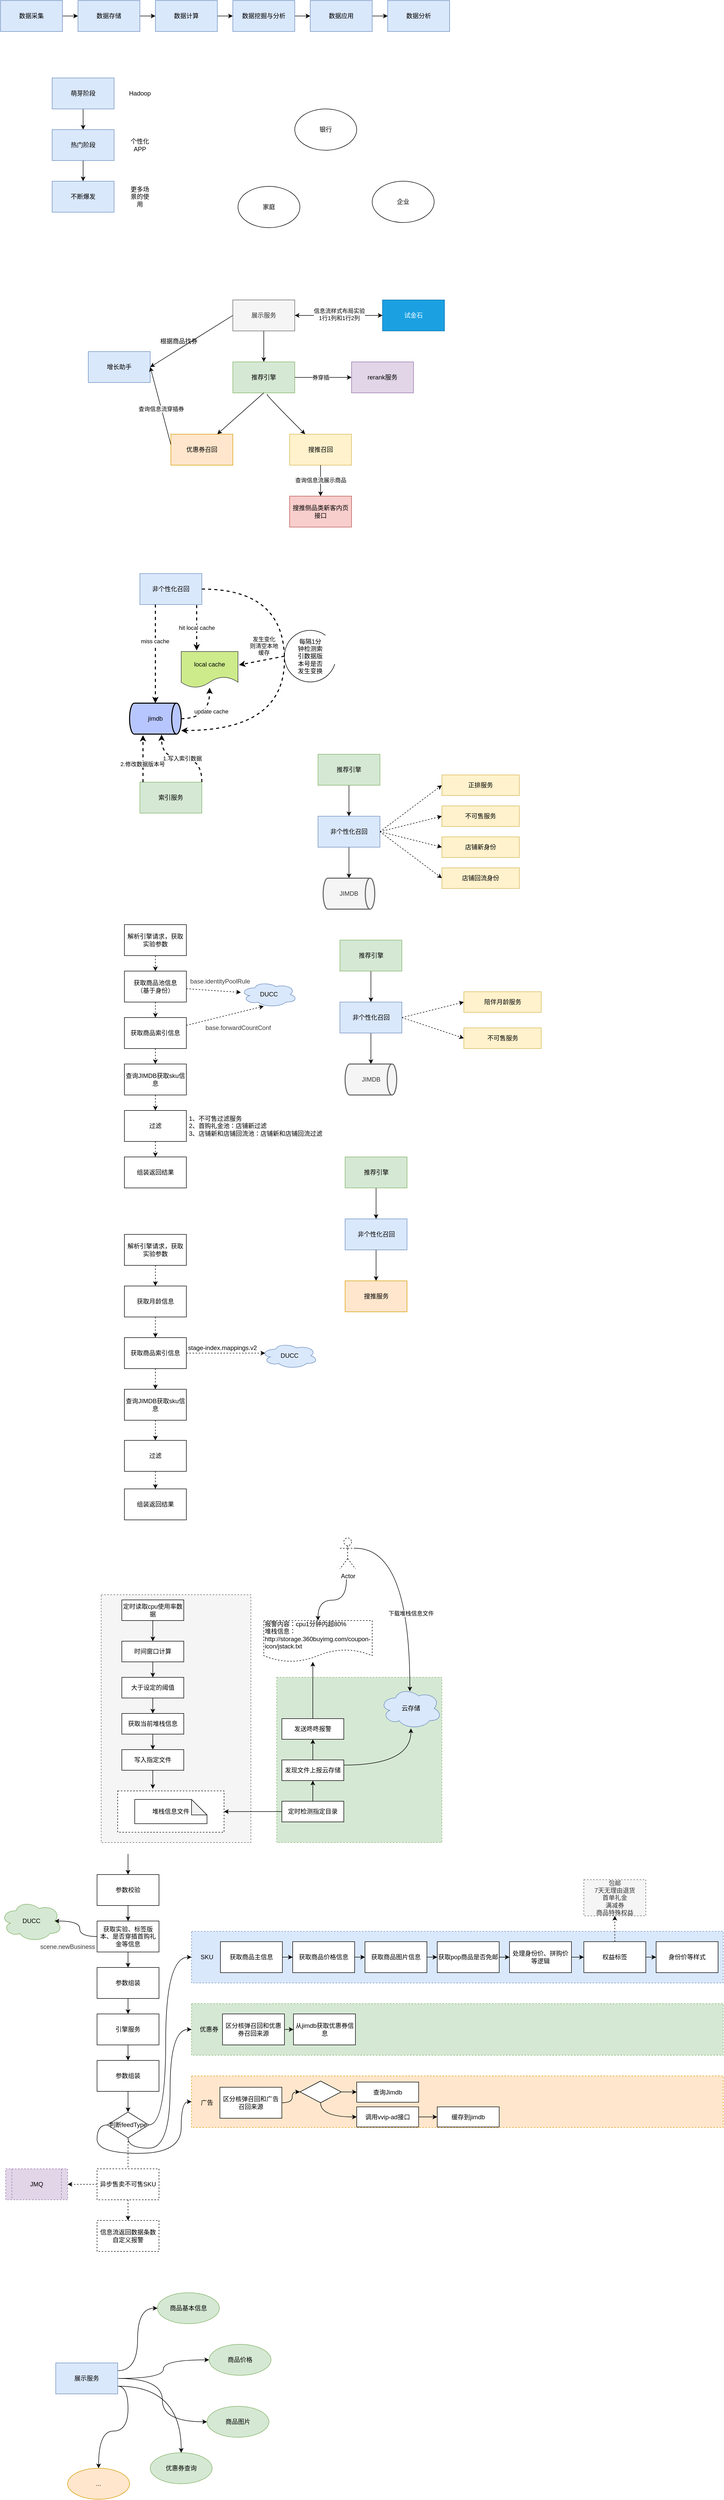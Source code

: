 <mxfile version="14.8.1" type="github"><diagram id="bIessW6Xh6dtbK1fMlNv" name="Page-1"><mxGraphModel dx="1186" dy="741" grid="1" gridSize="10" guides="1" tooltips="1" connect="1" arrows="1" fold="1" page="1" pageScale="1" pageWidth="827" pageHeight="1169" math="0" shadow="0"><root><mxCell id="0"/><mxCell id="1" parent="0"/><mxCell id="G6Q_juaYTC3qmaWwAcxR-34" value="" style="whiteSpace=wrap;html=1;dashed=1;fillColor=#dae8fc;strokeColor=#6c8ebf;" parent="1" vertex="1"><mxGeometry x="380" y="3780" width="1030" height="100" as="geometry"/></mxCell><mxCell id="HyqtFi-I0qt7kphcBgP--47" value="" style="whiteSpace=wrap;html=1;dashed=1;fillColor=#d5e8d4;strokeColor=#82b366;" parent="1" vertex="1"><mxGeometry x="545" y="3288" width="320" height="320" as="geometry"/></mxCell><mxCell id="HyqtFi-I0qt7kphcBgP--45" value="" style="whiteSpace=wrap;html=1;dashed=1;fillColor=#f5f5f5;strokeColor=#666666;fontColor=#333333;" parent="1" vertex="1"><mxGeometry x="205" y="3128" width="290" height="480" as="geometry"/></mxCell><mxCell id="HyqtFi-I0qt7kphcBgP--21" value="" style="whiteSpace=wrap;html=1;dashed=1;" parent="1" vertex="1"><mxGeometry x="237" y="3508" width="206" height="80" as="geometry"/></mxCell><mxCell id="CTEzCzURfA2cXEUX71Vs-3" value="" style="edgeStyle=orthogonalEdgeStyle;orthogonalLoop=1;jettySize=auto;html=1;curved=1;" parent="1" source="CTEzCzURfA2cXEUX71Vs-1" target="CTEzCzURfA2cXEUX71Vs-2" edge="1"><mxGeometry relative="1" as="geometry"/></mxCell><mxCell id="CTEzCzURfA2cXEUX71Vs-1" value="数据采集" style="whiteSpace=wrap;html=1;fillColor=#dae8fc;strokeColor=#6c8ebf;" parent="1" vertex="1"><mxGeometry x="10" y="40" width="120" height="60" as="geometry"/></mxCell><mxCell id="CTEzCzURfA2cXEUX71Vs-5" value="" style="edgeStyle=orthogonalEdgeStyle;orthogonalLoop=1;jettySize=auto;html=1;curved=1;" parent="1" source="CTEzCzURfA2cXEUX71Vs-2" target="CTEzCzURfA2cXEUX71Vs-4" edge="1"><mxGeometry relative="1" as="geometry"/></mxCell><mxCell id="CTEzCzURfA2cXEUX71Vs-2" value="数据存储" style="whiteSpace=wrap;html=1;strokeColor=#6c8ebf;fillColor=#dae8fc;" parent="1" vertex="1"><mxGeometry x="160" y="40" width="120" height="60" as="geometry"/></mxCell><mxCell id="CTEzCzURfA2cXEUX71Vs-7" value="" style="edgeStyle=orthogonalEdgeStyle;orthogonalLoop=1;jettySize=auto;html=1;curved=1;" parent="1" source="CTEzCzURfA2cXEUX71Vs-4" target="CTEzCzURfA2cXEUX71Vs-6" edge="1"><mxGeometry relative="1" as="geometry"/></mxCell><mxCell id="CTEzCzURfA2cXEUX71Vs-4" value="数据计算" style="whiteSpace=wrap;html=1;strokeColor=#6c8ebf;fillColor=#dae8fc;" parent="1" vertex="1"><mxGeometry x="310" y="40" width="120" height="60" as="geometry"/></mxCell><mxCell id="CTEzCzURfA2cXEUX71Vs-9" value="" style="edgeStyle=orthogonalEdgeStyle;orthogonalLoop=1;jettySize=auto;html=1;curved=1;" parent="1" source="CTEzCzURfA2cXEUX71Vs-6" target="CTEzCzURfA2cXEUX71Vs-8" edge="1"><mxGeometry relative="1" as="geometry"/></mxCell><mxCell id="CTEzCzURfA2cXEUX71Vs-6" value="数据挖掘与分析" style="whiteSpace=wrap;html=1;strokeColor=#6c8ebf;fillColor=#dae8fc;" parent="1" vertex="1"><mxGeometry x="460" y="40" width="120" height="60" as="geometry"/></mxCell><mxCell id="CTEzCzURfA2cXEUX71Vs-11" value="" style="edgeStyle=orthogonalEdgeStyle;orthogonalLoop=1;jettySize=auto;html=1;curved=1;" parent="1" source="CTEzCzURfA2cXEUX71Vs-8" target="CTEzCzURfA2cXEUX71Vs-10" edge="1"><mxGeometry relative="1" as="geometry"/></mxCell><mxCell id="CTEzCzURfA2cXEUX71Vs-8" value="数据应用" style="whiteSpace=wrap;html=1;strokeColor=#6c8ebf;fillColor=#dae8fc;" parent="1" vertex="1"><mxGeometry x="610" y="40" width="120" height="60" as="geometry"/></mxCell><mxCell id="CTEzCzURfA2cXEUX71Vs-10" value="数据分析" style="whiteSpace=wrap;html=1;strokeColor=#6c8ebf;fillColor=#dae8fc;" parent="1" vertex="1"><mxGeometry x="760" y="40" width="120" height="60" as="geometry"/></mxCell><mxCell id="CTEzCzURfA2cXEUX71Vs-14" value="" style="edgeStyle=orthogonalEdgeStyle;orthogonalLoop=1;jettySize=auto;html=1;curved=1;" parent="1" source="CTEzCzURfA2cXEUX71Vs-12" target="CTEzCzURfA2cXEUX71Vs-13" edge="1"><mxGeometry relative="1" as="geometry"/></mxCell><mxCell id="CTEzCzURfA2cXEUX71Vs-12" value="萌芽阶段" style="whiteSpace=wrap;html=1;fillColor=#dae8fc;strokeColor=#6c8ebf;" parent="1" vertex="1"><mxGeometry x="110" y="190" width="120" height="60" as="geometry"/></mxCell><mxCell id="CTEzCzURfA2cXEUX71Vs-16" value="" style="edgeStyle=orthogonalEdgeStyle;orthogonalLoop=1;jettySize=auto;html=1;curved=1;" parent="1" source="CTEzCzURfA2cXEUX71Vs-13" target="CTEzCzURfA2cXEUX71Vs-15" edge="1"><mxGeometry relative="1" as="geometry"/></mxCell><mxCell id="CTEzCzURfA2cXEUX71Vs-13" value="热门阶段" style="whiteSpace=wrap;html=1;strokeColor=#6c8ebf;fillColor=#dae8fc;" parent="1" vertex="1"><mxGeometry x="110" y="290" width="120" height="60" as="geometry"/></mxCell><mxCell id="CTEzCzURfA2cXEUX71Vs-15" value="不断爆发" style="whiteSpace=wrap;html=1;strokeColor=#6c8ebf;fillColor=#dae8fc;" parent="1" vertex="1"><mxGeometry x="110" y="390" width="120" height="60" as="geometry"/></mxCell><mxCell id="CTEzCzURfA2cXEUX71Vs-17" value="Hadoop" style="text;html=1;strokeColor=none;fillColor=none;align=center;verticalAlign=middle;whiteSpace=wrap;" parent="1" vertex="1"><mxGeometry x="260" y="210" width="40" height="20" as="geometry"/></mxCell><mxCell id="CTEzCzURfA2cXEUX71Vs-18" value="个性化APP" style="text;html=1;strokeColor=none;fillColor=none;align=center;verticalAlign=middle;whiteSpace=wrap;" parent="1" vertex="1"><mxGeometry x="260" y="310" width="40" height="20" as="geometry"/></mxCell><mxCell id="CTEzCzURfA2cXEUX71Vs-19" value="更多场景的使用" style="text;html=1;strokeColor=none;fillColor=none;align=center;verticalAlign=middle;whiteSpace=wrap;" parent="1" vertex="1"><mxGeometry x="260" y="410" width="40" height="20" as="geometry"/></mxCell><mxCell id="9Ox3GrgqJd4nc4IUwDtW-1" value="银行" style="ellipse;whiteSpace=wrap;html=1;" parent="1" vertex="1"><mxGeometry x="580" y="250" width="120" height="80" as="geometry"/></mxCell><mxCell id="9Ox3GrgqJd4nc4IUwDtW-2" value="家庭" style="ellipse;whiteSpace=wrap;html=1;" parent="1" vertex="1"><mxGeometry x="470" y="400" width="120" height="80" as="geometry"/></mxCell><mxCell id="9Ox3GrgqJd4nc4IUwDtW-3" value="企业" style="ellipse;whiteSpace=wrap;html=1;" parent="1" vertex="1"><mxGeometry x="730" y="390" width="120" height="80" as="geometry"/></mxCell><mxCell id="tYlwK0Ql7XhZSjX1NO60-3" value="" style="edgeStyle=orthogonalEdgeStyle;orthogonalLoop=1;jettySize=auto;html=1;curved=1;" parent="1" source="tYlwK0Ql7XhZSjX1NO60-1" target="tYlwK0Ql7XhZSjX1NO60-2" edge="1"><mxGeometry relative="1" as="geometry"/></mxCell><mxCell id="tYlwK0Ql7XhZSjX1NO60-1" value="展示服务" style="whiteSpace=wrap;html=1;fillColor=#f5f5f5;strokeColor=#666666;fontColor=#333333;" parent="1" vertex="1"><mxGeometry x="460" y="620" width="120" height="60" as="geometry"/></mxCell><mxCell id="tYlwK0Ql7XhZSjX1NO60-2" value="推荐引擎" style="whiteSpace=wrap;html=1;fillColor=#d5e8d4;strokeColor=#82b366;" parent="1" vertex="1"><mxGeometry x="460" y="740" width="120" height="60" as="geometry"/></mxCell><mxCell id="tYlwK0Ql7XhZSjX1NO60-4" value="优惠券召回" style="whiteSpace=wrap;html=1;fillColor=#ffe6cc;strokeColor=#d79b00;" parent="1" vertex="1"><mxGeometry x="340" y="880" width="120" height="60" as="geometry"/></mxCell><mxCell id="tYlwK0Ql7XhZSjX1NO60-6" value="搜推召回" style="whiteSpace=wrap;html=1;fillColor=#fff2cc;strokeColor=#d6b656;" parent="1" vertex="1"><mxGeometry x="570" y="880" width="120" height="60" as="geometry"/></mxCell><mxCell id="tYlwK0Ql7XhZSjX1NO60-7" value="" style="endArrow=classic;html=1;entryX=0.75;entryY=0;entryDx=0;entryDy=0;exitX=0.5;exitY=1;exitDx=0;exitDy=0;curved=1;" parent="1" source="tYlwK0Ql7XhZSjX1NO60-2" target="tYlwK0Ql7XhZSjX1NO60-4" edge="1"><mxGeometry width="50" height="50" relative="1" as="geometry"><mxPoint x="580" y="840" as="sourcePoint"/><mxPoint x="630" y="790" as="targetPoint"/></mxGeometry></mxCell><mxCell id="tYlwK0Ql7XhZSjX1NO60-8" value="" style="endArrow=classic;html=1;exitX=0.558;exitY=1.05;exitDx=0;exitDy=0;exitPerimeter=0;curved=1;" parent="1" source="tYlwK0Ql7XhZSjX1NO60-2" target="tYlwK0Ql7XhZSjX1NO60-6" edge="1"><mxGeometry width="50" height="50" relative="1" as="geometry"><mxPoint x="540" y="880" as="sourcePoint"/><mxPoint x="590" y="830" as="targetPoint"/><Array as="points"><mxPoint x="520" y="800"/></Array></mxGeometry></mxCell><mxCell id="tYlwK0Ql7XhZSjX1NO60-10" value="增长助手" style="whiteSpace=wrap;html=1;fillColor=#dae8fc;strokeColor=#6c8ebf;" parent="1" vertex="1"><mxGeometry x="180" y="720" width="120" height="60" as="geometry"/></mxCell><mxCell id="tYlwK0Ql7XhZSjX1NO60-11" value="" style="endArrow=classic;html=1;exitX=0;exitY=0.5;exitDx=0;exitDy=0;entryX=1;entryY=0.5;entryDx=0;entryDy=0;curved=1;" parent="1" source="tYlwK0Ql7XhZSjX1NO60-1" target="tYlwK0Ql7XhZSjX1NO60-10" edge="1"><mxGeometry width="50" height="50" relative="1" as="geometry"><mxPoint x="340" y="730" as="sourcePoint"/><mxPoint x="390" y="680" as="targetPoint"/></mxGeometry></mxCell><mxCell id="tYlwK0Ql7XhZSjX1NO60-12" value="根据商品找券" style="text;html=1;align=center;verticalAlign=middle;resizable=0;points=[];autosize=1;" parent="1" vertex="1"><mxGeometry x="310" y="690" width="90" height="20" as="geometry"/></mxCell><mxCell id="tYlwK0Ql7XhZSjX1NO60-14" value="" style="endArrow=classic;html=1;curved=1;" parent="1" edge="1"><mxGeometry width="50" height="50" relative="1" as="geometry"><mxPoint x="340" y="900" as="sourcePoint"/><mxPoint x="300" y="750" as="targetPoint"/></mxGeometry></mxCell><mxCell id="tYlwK0Ql7XhZSjX1NO60-15" value="Text" style="edgeLabel;html=1;align=center;verticalAlign=middle;resizable=0;points=[];" parent="tYlwK0Ql7XhZSjX1NO60-14" vertex="1" connectable="0"><mxGeometry x="-0.071" y="3" relative="1" as="geometry"><mxPoint as="offset"/></mxGeometry></mxCell><mxCell id="tYlwK0Ql7XhZSjX1NO60-16" value="查询信息流穿插券" style="edgeLabel;html=1;align=center;verticalAlign=middle;resizable=0;points=[];" parent="tYlwK0Ql7XhZSjX1NO60-14" vertex="1" connectable="0"><mxGeometry x="0.025" y="-1" relative="1" as="geometry"><mxPoint y="7.56" as="offset"/></mxGeometry></mxCell><mxCell id="tYlwK0Ql7XhZSjX1NO60-17" value="搜推侧品类新客内页接口" style="whiteSpace=wrap;html=1;fillColor=#f8cecc;strokeColor=#b85450;" parent="1" vertex="1"><mxGeometry x="570" y="1000" width="120" height="60" as="geometry"/></mxCell><mxCell id="tYlwK0Ql7XhZSjX1NO60-19" value="" style="endArrow=classic;html=1;entryX=0.5;entryY=0;entryDx=0;entryDy=0;exitX=0.5;exitY=1;exitDx=0;exitDy=0;curved=1;" parent="1" source="tYlwK0Ql7XhZSjX1NO60-6" target="tYlwK0Ql7XhZSjX1NO60-17" edge="1"><mxGeometry width="50" height="50" relative="1" as="geometry"><mxPoint x="690" y="890" as="sourcePoint"/><mxPoint x="740" y="840" as="targetPoint"/></mxGeometry></mxCell><mxCell id="tYlwK0Ql7XhZSjX1NO60-20" value="查询信息流展示商品" style="edgeLabel;html=1;align=center;verticalAlign=middle;resizable=0;points=[];" parent="tYlwK0Ql7XhZSjX1NO60-19" vertex="1" connectable="0"><mxGeometry x="-0.044" relative="1" as="geometry"><mxPoint as="offset"/></mxGeometry></mxCell><mxCell id="tYlwK0Ql7XhZSjX1NO60-21" value="rerank服务" style="whiteSpace=wrap;html=1;fillColor=#e1d5e7;strokeColor=#9673a6;" parent="1" vertex="1"><mxGeometry x="690" y="740" width="120" height="60" as="geometry"/></mxCell><mxCell id="tYlwK0Ql7XhZSjX1NO60-22" value="" style="endArrow=classic;html=1;entryX=0;entryY=0.5;entryDx=0;entryDy=0;curved=1;" parent="1" source="tYlwK0Ql7XhZSjX1NO60-2" target="tYlwK0Ql7XhZSjX1NO60-21" edge="1"><mxGeometry width="50" height="50" relative="1" as="geometry"><mxPoint x="580" y="820" as="sourcePoint"/><mxPoint x="650.711" y="770" as="targetPoint"/></mxGeometry></mxCell><mxCell id="tYlwK0Ql7XhZSjX1NO60-23" value="券穿插" style="edgeLabel;html=1;align=center;verticalAlign=middle;resizable=0;points=[];" parent="tYlwK0Ql7XhZSjX1NO60-22" vertex="1" connectable="0"><mxGeometry x="0.345" y="4" relative="1" as="geometry"><mxPoint x="-24" y="4" as="offset"/></mxGeometry></mxCell><mxCell id="tYlwK0Ql7XhZSjX1NO60-24" value="试金石" style="whiteSpace=wrap;html=1;fillColor=#1ba1e2;strokeColor=#006EAF;fontColor=#ffffff;" parent="1" vertex="1"><mxGeometry x="750" y="620" width="120" height="60" as="geometry"/></mxCell><mxCell id="tYlwK0Ql7XhZSjX1NO60-26" value="" style="endArrow=classic;startArrow=classic;html=1;exitX=1;exitY=0.5;exitDx=0;exitDy=0;entryX=0;entryY=0.5;entryDx=0;entryDy=0;curved=1;" parent="1" source="tYlwK0Ql7XhZSjX1NO60-1" target="tYlwK0Ql7XhZSjX1NO60-24" edge="1"><mxGeometry width="50" height="50" relative="1" as="geometry"><mxPoint x="620" y="680" as="sourcePoint"/><mxPoint x="670" y="630" as="targetPoint"/></mxGeometry></mxCell><mxCell id="tYlwK0Ql7XhZSjX1NO60-28" value="信息流样式布局实验&lt;br&gt;1行1列和1行2列" style="edgeLabel;html=1;align=center;verticalAlign=middle;resizable=0;points=[];" parent="tYlwK0Ql7XhZSjX1NO60-26" vertex="1" connectable="0"><mxGeometry x="0.008" y="2" relative="1" as="geometry"><mxPoint as="offset"/></mxGeometry></mxCell><mxCell id="-Cgul7k5Cv6whoABNQvb-1" value="非个性化召回" style="whiteSpace=wrap;html=1;fillColor=#dae8fc;strokeColor=#6c8ebf;" parent="1" vertex="1"><mxGeometry x="280" y="1150" width="120" height="60" as="geometry"/></mxCell><mxCell id="-Cgul7k5Cv6whoABNQvb-4" value="local cache" style="shape=document;whiteSpace=wrap;html=1;boundedLbl=1;fillColor=#cdeb8b;strokeColor=#36393d;" parent="1" vertex="1"><mxGeometry x="360" y="1301" width="110" height="70" as="geometry"/></mxCell><mxCell id="-Cgul7k5Cv6whoABNQvb-5" value="" style="endArrow=classic;html=1;exitX=0.25;exitY=1;exitDx=0;exitDy=0;dashed=1;strokeWidth=2;curved=1;" parent="1" source="-Cgul7k5Cv6whoABNQvb-1" edge="1"><mxGeometry width="50" height="50" relative="1" as="geometry"><mxPoint x="230" y="1341" as="sourcePoint"/><mxPoint x="310" y="1401" as="targetPoint"/></mxGeometry></mxCell><mxCell id="-Cgul7k5Cv6whoABNQvb-10" value="miss cache" style="edgeLabel;html=1;align=center;verticalAlign=middle;resizable=0;points=[];" parent="-Cgul7k5Cv6whoABNQvb-5" vertex="1" connectable="0"><mxGeometry x="-0.263" y="-1" relative="1" as="geometry"><mxPoint as="offset"/></mxGeometry></mxCell><mxCell id="-Cgul7k5Cv6whoABNQvb-12" style="edgeStyle=orthogonalEdgeStyle;orthogonalLoop=1;jettySize=auto;html=1;exitX=1;exitY=0.5;exitDx=0;exitDy=0;exitPerimeter=0;dashed=1;strokeWidth=2;curved=1;" parent="1" source="-Cgul7k5Cv6whoABNQvb-9" target="-Cgul7k5Cv6whoABNQvb-4" edge="1"><mxGeometry relative="1" as="geometry"/></mxCell><mxCell id="-Cgul7k5Cv6whoABNQvb-14" value="update cache" style="edgeLabel;html=1;align=center;verticalAlign=middle;resizable=0;points=[];" parent="-Cgul7k5Cv6whoABNQvb-12" vertex="1" connectable="0"><mxGeometry x="0.2" y="-3" relative="1" as="geometry"><mxPoint as="offset"/></mxGeometry></mxCell><mxCell id="-Cgul7k5Cv6whoABNQvb-9" value="jimdb" style="strokeWidth=2;html=1;shape=mxgraph.flowchart.direct_data;whiteSpace=wrap;fillColor=#B8C6FF;" parent="1" vertex="1"><mxGeometry x="260" y="1401" width="100" height="60" as="geometry"/></mxCell><mxCell id="-Cgul7k5Cv6whoABNQvb-16" value="hit local cache" style="endArrow=classic;html=1;dashed=1;strokeWidth=2;curved=1;" parent="1" edge="1"><mxGeometry width="50" height="50" relative="1" as="geometry"><mxPoint x="390" y="1211" as="sourcePoint"/><mxPoint x="390" y="1299" as="targetPoint"/></mxGeometry></mxCell><mxCell id="-Cgul7k5Cv6whoABNQvb-20" value="" style="verticalLabelPosition=bottom;verticalAlign=top;html=1;shape=mxgraph.basic.arc;startAngle=0.3;endAngle=0.1;" parent="1" vertex="1"><mxGeometry x="560" y="1260" width="100" height="100" as="geometry"/></mxCell><mxCell id="-Cgul7k5Cv6whoABNQvb-21" value="每隔1分钟检测索引数据版本号是否发生变换" style="text;html=1;strokeColor=none;fillColor=none;align=center;verticalAlign=middle;whiteSpace=wrap;" parent="1" vertex="1"><mxGeometry x="585" y="1260" width="50" height="100" as="geometry"/></mxCell><mxCell id="-Cgul7k5Cv6whoABNQvb-23" value="1.写入索引数据" style="edgeStyle=orthogonalEdgeStyle;orthogonalLoop=1;jettySize=auto;html=1;exitX=1;exitY=0;exitDx=0;exitDy=0;entryX=0.62;entryY=1.017;entryDx=0;entryDy=0;entryPerimeter=0;dashed=1;strokeWidth=2;curved=1;" parent="1" source="-Cgul7k5Cv6whoABNQvb-22" target="-Cgul7k5Cv6whoABNQvb-9" edge="1"><mxGeometry relative="1" as="geometry"/></mxCell><mxCell id="-Cgul7k5Cv6whoABNQvb-22" value="索引服务" style="whiteSpace=wrap;html=1;fillColor=#d5e8d4;strokeColor=#82b366;" parent="1" vertex="1"><mxGeometry x="280" y="1554" width="120" height="60" as="geometry"/></mxCell><mxCell id="-Cgul7k5Cv6whoABNQvb-27" value="" style="endArrow=classic;html=1;dashed=1;strokeWidth=2;curved=1;" parent="1" edge="1"><mxGeometry width="50" height="50" relative="1" as="geometry"><mxPoint x="286" y="1554" as="sourcePoint"/><mxPoint x="286" y="1463" as="targetPoint"/></mxGeometry></mxCell><mxCell id="-Cgul7k5Cv6whoABNQvb-28" value="2.修改数据版本号" style="edgeLabel;html=1;align=center;verticalAlign=middle;resizable=0;points=[];" parent="-Cgul7k5Cv6whoABNQvb-27" vertex="1" connectable="0"><mxGeometry x="-0.218" y="1" relative="1" as="geometry"><mxPoint as="offset"/></mxGeometry></mxCell><mxCell id="-Cgul7k5Cv6whoABNQvb-31" value="" style="endArrow=classic;html=1;dashed=1;exitX=1;exitY=0.5;exitDx=0;exitDy=0;entryX=1;entryY=0.883;entryDx=0;entryDy=0;entryPerimeter=0;edgeStyle=orthogonalEdgeStyle;strokeWidth=2;curved=1;" parent="1" source="-Cgul7k5Cv6whoABNQvb-1" target="-Cgul7k5Cv6whoABNQvb-9" edge="1"><mxGeometry width="50" height="50" relative="1" as="geometry"><mxPoint x="580" y="1390" as="sourcePoint"/><mxPoint x="630" y="1340" as="targetPoint"/><Array as="points"><mxPoint x="560" y="1180"/><mxPoint x="560" y="1454"/></Array></mxGeometry></mxCell><mxCell id="-Cgul7k5Cv6whoABNQvb-35" value="" style="endArrow=classic;html=1;dashed=1;entryX=1.018;entryY=0.371;entryDx=0;entryDy=0;entryPerimeter=0;strokeWidth=2;curved=1;" parent="1" target="-Cgul7k5Cv6whoABNQvb-4" edge="1"><mxGeometry width="50" height="50" relative="1" as="geometry"><mxPoint x="560" y="1310" as="sourcePoint"/><mxPoint x="480" y="1330" as="targetPoint"/></mxGeometry></mxCell><mxCell id="-Cgul7k5Cv6whoABNQvb-36" value="发生变化&lt;br&gt;则清空本地&lt;br&gt;缓存" style="edgeLabel;html=1;align=center;verticalAlign=middle;resizable=0;points=[];" parent="-Cgul7k5Cv6whoABNQvb-35" vertex="1" connectable="0"><mxGeometry x="-0.02" y="-2" relative="1" as="geometry"><mxPoint x="3.58" y="-26.37" as="offset"/></mxGeometry></mxCell><mxCell id="Vv5eHzZqaOHIgtPky6OW-4" style="edgeStyle=orthogonalEdgeStyle;orthogonalLoop=1;jettySize=auto;html=1;exitX=0.5;exitY=1;exitDx=0;exitDy=0;entryX=0.5;entryY=0;entryDx=0;entryDy=0;curved=1;" parent="1" source="Vv5eHzZqaOHIgtPky6OW-1" target="Vv5eHzZqaOHIgtPky6OW-2" edge="1"><mxGeometry relative="1" as="geometry"/></mxCell><mxCell id="Vv5eHzZqaOHIgtPky6OW-1" value="推荐引擎" style="whiteSpace=wrap;html=1;fillColor=#d5e8d4;strokeColor=#82b366;" parent="1" vertex="1"><mxGeometry x="625" y="1500" width="120" height="60" as="geometry"/></mxCell><mxCell id="Vv5eHzZqaOHIgtPky6OW-5" style="edgeStyle=orthogonalEdgeStyle;orthogonalLoop=1;jettySize=auto;html=1;exitX=0.5;exitY=1;exitDx=0;exitDy=0;curved=1;" parent="1" source="Vv5eHzZqaOHIgtPky6OW-2" target="Vv5eHzZqaOHIgtPky6OW-3" edge="1"><mxGeometry relative="1" as="geometry"/></mxCell><mxCell id="Vv5eHzZqaOHIgtPky6OW-11" style="orthogonalLoop=1;jettySize=auto;html=1;exitX=1;exitY=0.5;exitDx=0;exitDy=0;entryX=0;entryY=0.5;entryDx=0;entryDy=0;dashed=1;curved=1;" parent="1" source="Vv5eHzZqaOHIgtPky6OW-2" target="Vv5eHzZqaOHIgtPky6OW-6" edge="1"><mxGeometry relative="1" as="geometry"/></mxCell><mxCell id="Vv5eHzZqaOHIgtPky6OW-12" style="edgeStyle=none;orthogonalLoop=1;jettySize=auto;html=1;exitX=1;exitY=0.5;exitDx=0;exitDy=0;entryX=0;entryY=0.5;entryDx=0;entryDy=0;dashed=1;curved=1;" parent="1" source="Vv5eHzZqaOHIgtPky6OW-2" target="Vv5eHzZqaOHIgtPky6OW-9" edge="1"><mxGeometry relative="1" as="geometry"/></mxCell><mxCell id="Vv5eHzZqaOHIgtPky6OW-13" style="edgeStyle=none;orthogonalLoop=1;jettySize=auto;html=1;exitX=1;exitY=0.5;exitDx=0;exitDy=0;entryX=0;entryY=0.5;entryDx=0;entryDy=0;dashed=1;curved=1;" parent="1" source="Vv5eHzZqaOHIgtPky6OW-2" target="Vv5eHzZqaOHIgtPky6OW-10" edge="1"><mxGeometry relative="1" as="geometry"/></mxCell><mxCell id="Vv5eHzZqaOHIgtPky6OW-15" style="edgeStyle=none;orthogonalLoop=1;jettySize=auto;html=1;exitX=1;exitY=0.5;exitDx=0;exitDy=0;entryX=0;entryY=0.5;entryDx=0;entryDy=0;dashed=1;curved=1;" parent="1" source="Vv5eHzZqaOHIgtPky6OW-2" target="Vv5eHzZqaOHIgtPky6OW-14" edge="1"><mxGeometry relative="1" as="geometry"/></mxCell><mxCell id="Vv5eHzZqaOHIgtPky6OW-2" value="非个性化召回" style="whiteSpace=wrap;html=1;fillColor=#dae8fc;strokeColor=#6c8ebf;" parent="1" vertex="1"><mxGeometry x="625" y="1620" width="120" height="60" as="geometry"/></mxCell><mxCell id="Vv5eHzZqaOHIgtPky6OW-3" value="JIMDB" style="strokeWidth=2;html=1;shape=mxgraph.flowchart.direct_data;whiteSpace=wrap;fillColor=#f5f5f5;strokeColor=#666666;fontColor=#333333;" parent="1" vertex="1"><mxGeometry x="635" y="1740" width="100" height="60" as="geometry"/></mxCell><mxCell id="Vv5eHzZqaOHIgtPky6OW-6" value="不可售服务" style="whiteSpace=wrap;html=1;fillColor=#fff2cc;strokeColor=#d6b656;" parent="1" vertex="1"><mxGeometry x="865" y="1600" width="150" height="40" as="geometry"/></mxCell><mxCell id="Vv5eHzZqaOHIgtPky6OW-9" value="店铺新身份" style="whiteSpace=wrap;html=1;fillColor=#fff2cc;strokeColor=#d6b656;" parent="1" vertex="1"><mxGeometry x="865" y="1660" width="150" height="40" as="geometry"/></mxCell><mxCell id="Vv5eHzZqaOHIgtPky6OW-10" value="店铺回流身份" style="whiteSpace=wrap;html=1;fillColor=#fff2cc;strokeColor=#d6b656;" parent="1" vertex="1"><mxGeometry x="865" y="1720" width="150" height="40" as="geometry"/></mxCell><mxCell id="Vv5eHzZqaOHIgtPky6OW-14" value="正排服务" style="whiteSpace=wrap;html=1;fillColor=#fff2cc;strokeColor=#d6b656;" parent="1" vertex="1"><mxGeometry x="865" y="1540" width="150" height="40" as="geometry"/></mxCell><mxCell id="Vv5eHzZqaOHIgtPky6OW-19" style="edgeStyle=none;orthogonalLoop=1;jettySize=auto;html=1;exitX=0.5;exitY=1;exitDx=0;exitDy=0;entryX=0.5;entryY=0;entryDx=0;entryDy=0;dashed=1;curved=1;" parent="1" source="Vv5eHzZqaOHIgtPky6OW-16" target="Vv5eHzZqaOHIgtPky6OW-17" edge="1"><mxGeometry relative="1" as="geometry"/></mxCell><mxCell id="Vv5eHzZqaOHIgtPky6OW-16" value="解析引擎请求，获取实验参数" style="whiteSpace=wrap;html=1;" parent="1" vertex="1"><mxGeometry x="250" y="1830" width="120" height="60" as="geometry"/></mxCell><mxCell id="Vv5eHzZqaOHIgtPky6OW-20" value="" style="edgeStyle=none;orthogonalLoop=1;jettySize=auto;html=1;dashed=1;curved=1;" parent="1" source="Vv5eHzZqaOHIgtPky6OW-17" target="Vv5eHzZqaOHIgtPky6OW-18" edge="1"><mxGeometry relative="1" as="geometry"/></mxCell><mxCell id="Vv5eHzZqaOHIgtPky6OW-23" value="" style="edgeStyle=none;orthogonalLoop=1;jettySize=auto;html=1;dashed=1;curved=1;" parent="1" source="Vv5eHzZqaOHIgtPky6OW-17" target="Vv5eHzZqaOHIgtPky6OW-21" edge="1"><mxGeometry relative="1" as="geometry"/></mxCell><mxCell id="Vv5eHzZqaOHIgtPky6OW-17" value="获取商品池信息&lt;br&gt;（基于身份）" style="whiteSpace=wrap;html=1;" parent="1" vertex="1"><mxGeometry x="250" y="1920" width="120" height="60" as="geometry"/></mxCell><mxCell id="Vv5eHzZqaOHIgtPky6OW-18" value="DUCC" style="ellipse;shape=cloud;whiteSpace=wrap;html=1;fillColor=#dae8fc;strokeColor=#6c8ebf;" parent="1" vertex="1"><mxGeometry x="475" y="1940" width="110" height="50" as="geometry"/></mxCell><mxCell id="Vv5eHzZqaOHIgtPky6OW-26" style="edgeStyle=none;orthogonalLoop=1;jettySize=auto;html=1;exitX=0.5;exitY=1;exitDx=0;exitDy=0;entryX=0.5;entryY=0;entryDx=0;entryDy=0;dashed=1;curved=1;" parent="1" source="Vv5eHzZqaOHIgtPky6OW-21" target="Vv5eHzZqaOHIgtPky6OW-24" edge="1"><mxGeometry relative="1" as="geometry"/></mxCell><mxCell id="Vv5eHzZqaOHIgtPky6OW-27" style="edgeStyle=none;orthogonalLoop=1;jettySize=auto;html=1;entryX=0.409;entryY=0.96;entryDx=0;entryDy=0;entryPerimeter=0;dashed=1;curved=1;" parent="1" source="Vv5eHzZqaOHIgtPky6OW-21" target="Vv5eHzZqaOHIgtPky6OW-18" edge="1"><mxGeometry relative="1" as="geometry"/></mxCell><mxCell id="Vv5eHzZqaOHIgtPky6OW-21" value="获取商品索引信息" style="whiteSpace=wrap;html=1;" parent="1" vertex="1"><mxGeometry x="250" y="2010" width="120" height="60" as="geometry"/></mxCell><mxCell id="Vv5eHzZqaOHIgtPky6OW-31" style="edgeStyle=none;orthogonalLoop=1;jettySize=auto;html=1;exitX=0.5;exitY=1;exitDx=0;exitDy=0;entryX=0.5;entryY=0;entryDx=0;entryDy=0;dashed=1;curved=1;" parent="1" source="Vv5eHzZqaOHIgtPky6OW-24" target="Vv5eHzZqaOHIgtPky6OW-30" edge="1"><mxGeometry relative="1" as="geometry"/></mxCell><mxCell id="Vv5eHzZqaOHIgtPky6OW-24" value="查询JIMDB获取sku信息" style="whiteSpace=wrap;html=1;" parent="1" vertex="1"><mxGeometry x="250" y="2100" width="120" height="60" as="geometry"/></mxCell><mxCell id="Vv5eHzZqaOHIgtPky6OW-28" value="&lt;span style=&quot;color: rgb(58 , 58 , 58) ; font-family: &amp;#34;pingfangsc&amp;#34; , &amp;#34;microsoft yahei&amp;#34; , &amp;#34;tahoma&amp;#34; , &amp;#34;arial&amp;#34; , &amp;#34;hiragino sans gb&amp;#34; , &amp;#34;\\5b8b体&amp;#34; , sans-serif ; text-align: left ; background-color: rgba(249 , 249 , 249 , 0.106)&quot;&gt;base.identityPoolRule&lt;/span&gt;" style="text;html=1;align=center;verticalAlign=middle;resizable=0;points=[];autosize=1;strokeColor=none;" parent="1" vertex="1"><mxGeometry x="370" y="1930" width="130" height="20" as="geometry"/></mxCell><mxCell id="Vv5eHzZqaOHIgtPky6OW-29" value="&lt;span style=&quot;color: rgb(58 , 58 , 58) ; font-family: &amp;#34;pingfangsc&amp;#34; , &amp;#34;microsoft yahei&amp;#34; , &amp;#34;tahoma&amp;#34; , &amp;#34;arial&amp;#34; , &amp;#34;hiragino sans gb&amp;#34; , &amp;#34;\\5b8b体&amp;#34; , sans-serif ; text-align: left ; background-color: rgba(249 , 249 , 249 , 0.333)&quot;&gt;base.forwardCountConf&lt;/span&gt;" style="text;html=1;align=center;verticalAlign=middle;resizable=0;points=[];autosize=1;strokeColor=none;" parent="1" vertex="1"><mxGeometry x="400" y="2020" width="140" height="20" as="geometry"/></mxCell><mxCell id="Vv5eHzZqaOHIgtPky6OW-33" style="edgeStyle=none;orthogonalLoop=1;jettySize=auto;html=1;exitX=0.5;exitY=1;exitDx=0;exitDy=0;entryX=0.5;entryY=0;entryDx=0;entryDy=0;dashed=1;curved=1;" parent="1" source="Vv5eHzZqaOHIgtPky6OW-30" target="Vv5eHzZqaOHIgtPky6OW-32" edge="1"><mxGeometry relative="1" as="geometry"/></mxCell><mxCell id="Vv5eHzZqaOHIgtPky6OW-30" value="过滤" style="whiteSpace=wrap;html=1;" parent="1" vertex="1"><mxGeometry x="250" y="2190" width="120" height="60" as="geometry"/></mxCell><mxCell id="Vv5eHzZqaOHIgtPky6OW-32" value="组装返回结果" style="whiteSpace=wrap;html=1;" parent="1" vertex="1"><mxGeometry x="250" y="2280" width="120" height="60" as="geometry"/></mxCell><mxCell id="Vv5eHzZqaOHIgtPky6OW-34" value="1、不可售过滤服务&lt;br&gt;2、首购礼金池：店铺新过滤&lt;br&gt;3、店铺新和店铺回流池：店铺新和店铺回流过滤" style="text;html=1;strokeColor=none;fillColor=none;align=left;verticalAlign=middle;whiteSpace=wrap;" parent="1" vertex="1"><mxGeometry x="372.5" y="2182.5" width="295" height="75" as="geometry"/></mxCell><mxCell id="Vv5eHzZqaOHIgtPky6OW-35" style="edgeStyle=orthogonalEdgeStyle;orthogonalLoop=1;jettySize=auto;html=1;exitX=0.5;exitY=1;exitDx=0;exitDy=0;entryX=0.5;entryY=0;entryDx=0;entryDy=0;curved=1;" parent="1" source="Vv5eHzZqaOHIgtPky6OW-36" target="Vv5eHzZqaOHIgtPky6OW-42" edge="1"><mxGeometry relative="1" as="geometry"/></mxCell><mxCell id="Vv5eHzZqaOHIgtPky6OW-36" value="推荐引擎" style="whiteSpace=wrap;html=1;fillColor=#d5e8d4;strokeColor=#82b366;" parent="1" vertex="1"><mxGeometry x="667.5" y="1860" width="120" height="60" as="geometry"/></mxCell><mxCell id="Vv5eHzZqaOHIgtPky6OW-37" style="edgeStyle=orthogonalEdgeStyle;orthogonalLoop=1;jettySize=auto;html=1;exitX=0.5;exitY=1;exitDx=0;exitDy=0;curved=1;" parent="1" source="Vv5eHzZqaOHIgtPky6OW-42" target="Vv5eHzZqaOHIgtPky6OW-43" edge="1"><mxGeometry relative="1" as="geometry"/></mxCell><mxCell id="Vv5eHzZqaOHIgtPky6OW-38" style="orthogonalLoop=1;jettySize=auto;html=1;exitX=1;exitY=0.5;exitDx=0;exitDy=0;entryX=0;entryY=0.5;entryDx=0;entryDy=0;dashed=1;curved=1;" parent="1" source="Vv5eHzZqaOHIgtPky6OW-42" target="Vv5eHzZqaOHIgtPky6OW-44" edge="1"><mxGeometry relative="1" as="geometry"/></mxCell><mxCell id="Vv5eHzZqaOHIgtPky6OW-41" style="edgeStyle=none;orthogonalLoop=1;jettySize=auto;html=1;exitX=1;exitY=0.5;exitDx=0;exitDy=0;entryX=0;entryY=0.5;entryDx=0;entryDy=0;dashed=1;curved=1;" parent="1" source="Vv5eHzZqaOHIgtPky6OW-42" target="Vv5eHzZqaOHIgtPky6OW-47" edge="1"><mxGeometry relative="1" as="geometry"/></mxCell><mxCell id="Vv5eHzZqaOHIgtPky6OW-42" value="非个性化召回" style="whiteSpace=wrap;html=1;fillColor=#dae8fc;strokeColor=#6c8ebf;" parent="1" vertex="1"><mxGeometry x="667.5" y="1980" width="120" height="60" as="geometry"/></mxCell><mxCell id="Vv5eHzZqaOHIgtPky6OW-43" value="JIMDB" style="strokeWidth=2;html=1;shape=mxgraph.flowchart.direct_data;whiteSpace=wrap;fillColor=#f5f5f5;strokeColor=#666666;fontColor=#333333;" parent="1" vertex="1"><mxGeometry x="677.5" y="2100" width="100" height="60" as="geometry"/></mxCell><mxCell id="Vv5eHzZqaOHIgtPky6OW-44" value="不可售服务" style="whiteSpace=wrap;html=1;fillColor=#fff2cc;strokeColor=#d6b656;" parent="1" vertex="1"><mxGeometry x="907.5" y="2030" width="150" height="40" as="geometry"/></mxCell><mxCell id="Vv5eHzZqaOHIgtPky6OW-47" value="陪伴月龄服务" style="whiteSpace=wrap;html=1;fillColor=#fff2cc;strokeColor=#d6b656;" parent="1" vertex="1"><mxGeometry x="907.5" y="1960" width="150" height="40" as="geometry"/></mxCell><mxCell id="Vv5eHzZqaOHIgtPky6OW-50" value="" style="edgeStyle=none;orthogonalLoop=1;jettySize=auto;html=1;dashed=1;curved=1;" parent="1" source="Vv5eHzZqaOHIgtPky6OW-48" target="Vv5eHzZqaOHIgtPky6OW-49" edge="1"><mxGeometry relative="1" as="geometry"/></mxCell><mxCell id="Vv5eHzZqaOHIgtPky6OW-48" value="解析引擎请求，获取实验参数" style="whiteSpace=wrap;html=1;" parent="1" vertex="1"><mxGeometry x="250" y="2430" width="120" height="60" as="geometry"/></mxCell><mxCell id="Vv5eHzZqaOHIgtPky6OW-52" value="" style="edgeStyle=none;orthogonalLoop=1;jettySize=auto;html=1;dashed=1;curved=1;" parent="1" source="Vv5eHzZqaOHIgtPky6OW-49" target="Vv5eHzZqaOHIgtPky6OW-51" edge="1"><mxGeometry relative="1" as="geometry"/></mxCell><mxCell id="Vv5eHzZqaOHIgtPky6OW-49" value="获取月龄信息" style="whiteSpace=wrap;html=1;align=center;" parent="1" vertex="1"><mxGeometry x="250" y="2530" width="120" height="60" as="geometry"/></mxCell><mxCell id="Vv5eHzZqaOHIgtPky6OW-54" style="edgeStyle=none;orthogonalLoop=1;jettySize=auto;html=1;exitX=1;exitY=0.5;exitDx=0;exitDy=0;entryX=0.07;entryY=0.4;entryDx=0;entryDy=0;entryPerimeter=0;dashed=1;curved=1;" parent="1" source="Vv5eHzZqaOHIgtPky6OW-51" target="Vv5eHzZqaOHIgtPky6OW-53" edge="1"><mxGeometry relative="1" as="geometry"/></mxCell><mxCell id="Vv5eHzZqaOHIgtPky6OW-57" style="edgeStyle=none;orthogonalLoop=1;jettySize=auto;html=1;exitX=0.5;exitY=1;exitDx=0;exitDy=0;entryX=0.5;entryY=0;entryDx=0;entryDy=0;dashed=1;curved=1;" parent="1" source="Vv5eHzZqaOHIgtPky6OW-51" target="Vv5eHzZqaOHIgtPky6OW-56" edge="1"><mxGeometry relative="1" as="geometry"/></mxCell><mxCell id="Vv5eHzZqaOHIgtPky6OW-51" value="获取商品索引信息" style="whiteSpace=wrap;html=1;align=center;" parent="1" vertex="1"><mxGeometry x="250" y="2630" width="120" height="60" as="geometry"/></mxCell><mxCell id="Vv5eHzZqaOHIgtPky6OW-53" value="DUCC" style="ellipse;shape=cloud;whiteSpace=wrap;html=1;fillColor=#dae8fc;strokeColor=#6c8ebf;" parent="1" vertex="1"><mxGeometry x="515" y="2640" width="110" height="50" as="geometry"/></mxCell><mxCell id="Vv5eHzZqaOHIgtPky6OW-60" value="" style="edgeStyle=none;orthogonalLoop=1;jettySize=auto;html=1;dashed=1;curved=1;" parent="1" source="Vv5eHzZqaOHIgtPky6OW-56" target="Vv5eHzZqaOHIgtPky6OW-58" edge="1"><mxGeometry relative="1" as="geometry"/></mxCell><mxCell id="Vv5eHzZqaOHIgtPky6OW-56" value="查询JIMDB获取sku信息" style="whiteSpace=wrap;html=1;align=center;" parent="1" vertex="1"><mxGeometry x="250" y="2730" width="120" height="60" as="geometry"/></mxCell><mxCell id="Vv5eHzZqaOHIgtPky6OW-62" value="" style="edgeStyle=none;orthogonalLoop=1;jettySize=auto;html=1;dashed=1;curved=1;" parent="1" source="Vv5eHzZqaOHIgtPky6OW-58" target="Vv5eHzZqaOHIgtPky6OW-61" edge="1"><mxGeometry relative="1" as="geometry"/></mxCell><mxCell id="Vv5eHzZqaOHIgtPky6OW-58" value="过滤" style="whiteSpace=wrap;html=1;align=center;" parent="1" vertex="1"><mxGeometry x="250" y="2829" width="120" height="60" as="geometry"/></mxCell><mxCell id="Vv5eHzZqaOHIgtPky6OW-61" value="组装返回结果" style="whiteSpace=wrap;html=1;align=center;" parent="1" vertex="1"><mxGeometry x="250" y="2923" width="120" height="60" as="geometry"/></mxCell><mxCell id="Vv5eHzZqaOHIgtPky6OW-63" style="edgeStyle=orthogonalEdgeStyle;orthogonalLoop=1;jettySize=auto;html=1;exitX=0.5;exitY=1;exitDx=0;exitDy=0;entryX=0.5;entryY=0;entryDx=0;entryDy=0;curved=1;" parent="1" source="Vv5eHzZqaOHIgtPky6OW-64" target="Vv5eHzZqaOHIgtPky6OW-68" edge="1"><mxGeometry relative="1" as="geometry"/></mxCell><mxCell id="Vv5eHzZqaOHIgtPky6OW-64" value="推荐引擎" style="whiteSpace=wrap;html=1;fillColor=#d5e8d4;strokeColor=#82b366;" parent="1" vertex="1"><mxGeometry x="677.5" y="2280" width="120" height="60" as="geometry"/></mxCell><mxCell id="Vv5eHzZqaOHIgtPky6OW-65" style="edgeStyle=orthogonalEdgeStyle;orthogonalLoop=1;jettySize=auto;html=1;exitX=0.5;exitY=1;exitDx=0;exitDy=0;curved=1;" parent="1" source="Vv5eHzZqaOHIgtPky6OW-68" edge="1"><mxGeometry relative="1" as="geometry"><mxPoint x="737.5" y="2520" as="targetPoint"/></mxGeometry></mxCell><mxCell id="Vv5eHzZqaOHIgtPky6OW-68" value="非个性化召回" style="whiteSpace=wrap;html=1;fillColor=#dae8fc;strokeColor=#6c8ebf;" parent="1" vertex="1"><mxGeometry x="677.5" y="2400" width="120" height="60" as="geometry"/></mxCell><mxCell id="Vv5eHzZqaOHIgtPky6OW-72" value="搜推服务" style="whiteSpace=wrap;html=1;fillColor=#ffe6cc;strokeColor=#d79b00;" parent="1" vertex="1"><mxGeometry x="677.5" y="2520" width="120" height="60" as="geometry"/></mxCell><mxCell id="0p7fNMBuJ_5ToK2cYPfh-1" value="stage-index.mappings.v2" style="text;html=1;strokeColor=none;fillColor=none;align=center;verticalAlign=middle;whiteSpace=wrap;" parent="1" vertex="1"><mxGeometry x="360" y="2640" width="160" height="20" as="geometry"/></mxCell><mxCell id="HyqtFi-I0qt7kphcBgP--6" value="云存储" style="ellipse;shape=cloud;whiteSpace=wrap;html=1;fillColor=#dae8fc;strokeColor=#6c8ebf;" parent="1" vertex="1"><mxGeometry x="745" y="3308" width="120" height="80" as="geometry"/></mxCell><mxCell id="HyqtFi-I0qt7kphcBgP--10" style="edgeStyle=orthogonalEdgeStyle;orthogonalLoop=1;jettySize=auto;html=1;exitX=0.5;exitY=1;exitDx=0;exitDy=0;entryX=0.5;entryY=0;entryDx=0;entryDy=0;curved=1;" parent="1" source="HyqtFi-I0qt7kphcBgP--8" target="HyqtFi-I0qt7kphcBgP--9" edge="1"><mxGeometry relative="1" as="geometry"/></mxCell><mxCell id="HyqtFi-I0qt7kphcBgP--8" value="定时读取cpu使用率数据" style="whiteSpace=wrap;html=1;" parent="1" vertex="1"><mxGeometry x="245" y="3138" width="120" height="40" as="geometry"/></mxCell><mxCell id="HyqtFi-I0qt7kphcBgP--12" style="edgeStyle=orthogonalEdgeStyle;orthogonalLoop=1;jettySize=auto;html=1;exitX=0.5;exitY=1;exitDx=0;exitDy=0;entryX=0.5;entryY=0;entryDx=0;entryDy=0;curved=1;" parent="1" source="HyqtFi-I0qt7kphcBgP--9" target="HyqtFi-I0qt7kphcBgP--11" edge="1"><mxGeometry relative="1" as="geometry"/></mxCell><mxCell id="HyqtFi-I0qt7kphcBgP--9" value="时间窗口计算" style="whiteSpace=wrap;html=1;" parent="1" vertex="1"><mxGeometry x="245" y="3218" width="120" height="40" as="geometry"/></mxCell><mxCell id="HyqtFi-I0qt7kphcBgP--14" style="edgeStyle=orthogonalEdgeStyle;orthogonalLoop=1;jettySize=auto;html=1;entryX=0.5;entryY=0;entryDx=0;entryDy=0;curved=1;" parent="1" source="HyqtFi-I0qt7kphcBgP--11" target="HyqtFi-I0qt7kphcBgP--13" edge="1"><mxGeometry relative="1" as="geometry"/></mxCell><mxCell id="HyqtFi-I0qt7kphcBgP--11" value="大于设定的阈值" style="whiteSpace=wrap;html=1;" parent="1" vertex="1"><mxGeometry x="245" y="3288" width="120" height="40" as="geometry"/></mxCell><mxCell id="HyqtFi-I0qt7kphcBgP--17" style="edgeStyle=orthogonalEdgeStyle;orthogonalLoop=1;jettySize=auto;html=1;exitX=0.5;exitY=1;exitDx=0;exitDy=0;entryX=0.5;entryY=0;entryDx=0;entryDy=0;curved=1;" parent="1" source="HyqtFi-I0qt7kphcBgP--13" target="HyqtFi-I0qt7kphcBgP--16" edge="1"><mxGeometry relative="1" as="geometry"/></mxCell><mxCell id="HyqtFi-I0qt7kphcBgP--13" value="获取当前堆栈信息" style="whiteSpace=wrap;html=1;" parent="1" vertex="1"><mxGeometry x="245" y="3358" width="120" height="40" as="geometry"/></mxCell><mxCell id="HyqtFi-I0qt7kphcBgP--44" style="edgeStyle=orthogonalEdgeStyle;orthogonalLoop=1;jettySize=auto;html=1;exitX=0.5;exitY=1;exitDx=0;exitDy=0;curved=1;" parent="1" source="HyqtFi-I0qt7kphcBgP--16" edge="1"><mxGeometry relative="1" as="geometry"><mxPoint x="305" y="3504" as="targetPoint"/></mxGeometry></mxCell><mxCell id="HyqtFi-I0qt7kphcBgP--16" value="写入指定文件" style="whiteSpace=wrap;html=1;" parent="1" vertex="1"><mxGeometry x="245" y="3428" width="120" height="40" as="geometry"/></mxCell><mxCell id="HyqtFi-I0qt7kphcBgP--25" style="edgeStyle=orthogonalEdgeStyle;orthogonalLoop=1;jettySize=auto;html=1;entryX=1;entryY=0.5;entryDx=0;entryDy=0;curved=1;" parent="1" source="HyqtFi-I0qt7kphcBgP--18" target="HyqtFi-I0qt7kphcBgP--21" edge="1"><mxGeometry relative="1" as="geometry"/></mxCell><mxCell id="HyqtFi-I0qt7kphcBgP--28" style="edgeStyle=orthogonalEdgeStyle;orthogonalLoop=1;jettySize=auto;html=1;exitX=0.5;exitY=0;exitDx=0;exitDy=0;entryX=0.5;entryY=1;entryDx=0;entryDy=0;curved=1;" parent="1" source="HyqtFi-I0qt7kphcBgP--18" target="HyqtFi-I0qt7kphcBgP--26" edge="1"><mxGeometry relative="1" as="geometry"/></mxCell><mxCell id="HyqtFi-I0qt7kphcBgP--18" value="定时检测指定目录" style="whiteSpace=wrap;html=1;" parent="1" vertex="1"><mxGeometry x="555" y="3528" width="120" height="40" as="geometry"/></mxCell><mxCell id="HyqtFi-I0qt7kphcBgP--20" value="堆栈信息文件" style="shape=note;whiteSpace=wrap;html=1;backgroundOutline=1;darkOpacity=0.05;" parent="1" vertex="1"><mxGeometry x="270" y="3524.5" width="140" height="47" as="geometry"/></mxCell><mxCell id="HyqtFi-I0qt7kphcBgP--30" style="edgeStyle=orthogonalEdgeStyle;orthogonalLoop=1;jettySize=auto;html=1;exitX=1;exitY=0.25;exitDx=0;exitDy=0;entryX=0.5;entryY=0.988;entryDx=0;entryDy=0;entryPerimeter=0;curved=1;" parent="1" source="HyqtFi-I0qt7kphcBgP--26" target="HyqtFi-I0qt7kphcBgP--6" edge="1"><mxGeometry relative="1" as="geometry"/></mxCell><mxCell id="HyqtFi-I0qt7kphcBgP--33" style="edgeStyle=orthogonalEdgeStyle;orthogonalLoop=1;jettySize=auto;html=1;exitX=0.5;exitY=0;exitDx=0;exitDy=0;entryX=0.5;entryY=1;entryDx=0;entryDy=0;curved=1;" parent="1" source="HyqtFi-I0qt7kphcBgP--26" target="HyqtFi-I0qt7kphcBgP--32" edge="1"><mxGeometry relative="1" as="geometry"/></mxCell><mxCell id="HyqtFi-I0qt7kphcBgP--26" value="发现文件上报云存储" style="whiteSpace=wrap;html=1;" parent="1" vertex="1"><mxGeometry x="555" y="3448" width="120" height="40" as="geometry"/></mxCell><mxCell id="HyqtFi-I0qt7kphcBgP--59" style="edgeStyle=orthogonalEdgeStyle;orthogonalLoop=1;jettySize=auto;html=1;exitX=0.5;exitY=0;exitDx=0;exitDy=0;curved=1;" parent="1" source="HyqtFi-I0qt7kphcBgP--32" edge="1"><mxGeometry relative="1" as="geometry"><mxPoint x="615" y="3258" as="targetPoint"/></mxGeometry></mxCell><mxCell id="HyqtFi-I0qt7kphcBgP--32" value="发送咚咚报警" style="whiteSpace=wrap;html=1;" parent="1" vertex="1"><mxGeometry x="555" y="3368" width="120" height="40" as="geometry"/></mxCell><mxCell id="HyqtFi-I0qt7kphcBgP--37" style="edgeStyle=orthogonalEdgeStyle;orthogonalLoop=1;jettySize=auto;html=1;exitX=1;exitY=0.333;exitDx=0;exitDy=0;exitPerimeter=0;entryX=0.483;entryY=0.088;entryDx=0;entryDy=0;entryPerimeter=0;curved=1;" parent="1" source="HyqtFi-I0qt7kphcBgP--34" target="HyqtFi-I0qt7kphcBgP--6" edge="1"><mxGeometry relative="1" as="geometry"/></mxCell><mxCell id="HyqtFi-I0qt7kphcBgP--38" value="下载堆栈信息文件" style="edgeLabel;html=1;align=center;verticalAlign=middle;resizable=0;points=[];" parent="HyqtFi-I0qt7kphcBgP--37" vertex="1" connectable="0"><mxGeometry x="0.208" y="2" relative="1" as="geometry"><mxPoint as="offset"/></mxGeometry></mxCell><mxCell id="HyqtFi-I0qt7kphcBgP--58" value="" style="edgeStyle=orthogonalEdgeStyle;orthogonalLoop=1;jettySize=auto;html=1;curved=1;" parent="1" target="HyqtFi-I0qt7kphcBgP--56" edge="1"><mxGeometry relative="1" as="geometry"><mxPoint x="680" y="3098" as="sourcePoint"/></mxGeometry></mxCell><mxCell id="HyqtFi-I0qt7kphcBgP--34" value="Actor" style="shape=umlActor;verticalLabelPosition=bottom;verticalAlign=top;html=1;outlineConnect=0;dashed=1;" parent="1" vertex="1"><mxGeometry x="667.5" y="3018" width="30" height="60" as="geometry"/></mxCell><mxCell id="HyqtFi-I0qt7kphcBgP--56" value="报警内容：cpu1分钟内超80%&lt;br&gt;堆栈信息：http://storage.360buyimg.com/coupon-icon/jstack.txt" style="shape=document;whiteSpace=wrap;html=1;boundedLbl=1;dashed=1;align=left;" parent="1" vertex="1"><mxGeometry x="520" y="3178" width="210" height="80" as="geometry"/></mxCell><mxCell id="G6Q_juaYTC3qmaWwAcxR-6" value="" style="edgeStyle=orthogonalEdgeStyle;orthogonalLoop=1;jettySize=auto;html=1;curved=1;" parent="1" source="G6Q_juaYTC3qmaWwAcxR-1" target="G6Q_juaYTC3qmaWwAcxR-5" edge="1"><mxGeometry relative="1" as="geometry"/></mxCell><mxCell id="G6Q_juaYTC3qmaWwAcxR-1" value="参数校验" style="whiteSpace=wrap;html=1;" parent="1" vertex="1"><mxGeometry x="197" y="3670" width="120" height="60" as="geometry"/></mxCell><mxCell id="G6Q_juaYTC3qmaWwAcxR-2" value="" style="endArrow=classic;html=1;entryX=0.5;entryY=0;entryDx=0;entryDy=0;curved=1;" parent="1" target="G6Q_juaYTC3qmaWwAcxR-1" edge="1"><mxGeometry width="50" height="50" relative="1" as="geometry"><mxPoint x="257" y="3630" as="sourcePoint"/><mxPoint x="270" y="3580" as="targetPoint"/></mxGeometry></mxCell><mxCell id="G6Q_juaYTC3qmaWwAcxR-8" style="edgeStyle=orthogonalEdgeStyle;orthogonalLoop=1;jettySize=auto;html=1;exitX=0;exitY=0.5;exitDx=0;exitDy=0;entryX=0.875;entryY=0.5;entryDx=0;entryDy=0;entryPerimeter=0;curved=1;" parent="1" source="G6Q_juaYTC3qmaWwAcxR-5" target="G6Q_juaYTC3qmaWwAcxR-7" edge="1"><mxGeometry relative="1" as="geometry"/></mxCell><mxCell id="G6Q_juaYTC3qmaWwAcxR-11" value="" style="edgeStyle=orthogonalEdgeStyle;orthogonalLoop=1;jettySize=auto;html=1;curved=1;" parent="1" source="G6Q_juaYTC3qmaWwAcxR-5" target="G6Q_juaYTC3qmaWwAcxR-10" edge="1"><mxGeometry relative="1" as="geometry"/></mxCell><mxCell id="G6Q_juaYTC3qmaWwAcxR-5" value="获取实验、标签版本、是否穿插首购礼金等信息" style="whiteSpace=wrap;html=1;" parent="1" vertex="1"><mxGeometry x="197" y="3760" width="120" height="60" as="geometry"/></mxCell><mxCell id="G6Q_juaYTC3qmaWwAcxR-7" value="DUCC" style="ellipse;shape=cloud;whiteSpace=wrap;html=1;fillColor=#d5e8d4;strokeColor=#82b366;" parent="1" vertex="1"><mxGeometry x="10" y="3720" width="120" height="80" as="geometry"/></mxCell><mxCell id="G6Q_juaYTC3qmaWwAcxR-9" value="&lt;span style=&quot;color: rgb(58 , 58 , 58) ; font-family: &amp;#34;pingfangsc&amp;#34; , &amp;#34;microsoft yahei&amp;#34; , &amp;#34;tahoma&amp;#34; , &amp;#34;arial&amp;#34; , &amp;#34;hiragino sans gb&amp;#34; , &amp;#34;\\5b8b体&amp;#34; , sans-serif ; text-align: left ; background-color: rgb(249 , 249 , 249)&quot;&gt;scene.newBusiness&lt;/span&gt;" style="text;html=1;strokeColor=none;fillColor=none;align=center;verticalAlign=middle;whiteSpace=wrap;" parent="1" vertex="1"><mxGeometry x="100" y="3800" width="80" height="20" as="geometry"/></mxCell><mxCell id="G6Q_juaYTC3qmaWwAcxR-13" value="" style="edgeStyle=orthogonalEdgeStyle;orthogonalLoop=1;jettySize=auto;html=1;curved=1;" parent="1" source="G6Q_juaYTC3qmaWwAcxR-10" target="G6Q_juaYTC3qmaWwAcxR-12" edge="1"><mxGeometry relative="1" as="geometry"/></mxCell><mxCell id="G6Q_juaYTC3qmaWwAcxR-10" value="参数组装" style="whiteSpace=wrap;html=1;" parent="1" vertex="1"><mxGeometry x="197" y="3850" width="120" height="60" as="geometry"/></mxCell><mxCell id="G6Q_juaYTC3qmaWwAcxR-15" value="" style="edgeStyle=orthogonalEdgeStyle;orthogonalLoop=1;jettySize=auto;html=1;curved=1;" parent="1" source="G6Q_juaYTC3qmaWwAcxR-12" target="G6Q_juaYTC3qmaWwAcxR-14" edge="1"><mxGeometry relative="1" as="geometry"/></mxCell><mxCell id="G6Q_juaYTC3qmaWwAcxR-12" value="引擎服务" style="whiteSpace=wrap;html=1;" parent="1" vertex="1"><mxGeometry x="197" y="3940" width="120" height="60" as="geometry"/></mxCell><mxCell id="G6Q_juaYTC3qmaWwAcxR-17" value="" style="edgeStyle=orthogonalEdgeStyle;orthogonalLoop=1;jettySize=auto;html=1;curved=1;" parent="1" source="G6Q_juaYTC3qmaWwAcxR-14" target="G6Q_juaYTC3qmaWwAcxR-16" edge="1"><mxGeometry relative="1" as="geometry"/></mxCell><mxCell id="G6Q_juaYTC3qmaWwAcxR-14" value="参数组装" style="whiteSpace=wrap;html=1;" parent="1" vertex="1"><mxGeometry x="197" y="4030" width="120" height="60" as="geometry"/></mxCell><mxCell id="G6Q_juaYTC3qmaWwAcxR-57" style="edgeStyle=orthogonalEdgeStyle;orthogonalLoop=1;jettySize=auto;html=1;entryX=0;entryY=0.5;entryDx=0;entryDy=0;curved=1;" parent="1" source="G6Q_juaYTC3qmaWwAcxR-16" target="G6Q_juaYTC3qmaWwAcxR-34" edge="1"><mxGeometry relative="1" as="geometry"><Array as="points"><mxPoint x="330" y="4155"/><mxPoint x="330" y="3830"/></Array></mxGeometry></mxCell><mxCell id="G6Q_juaYTC3qmaWwAcxR-60" style="edgeStyle=orthogonalEdgeStyle;orthogonalLoop=1;jettySize=auto;html=1;exitX=0;exitY=0.5;exitDx=0;exitDy=0;entryX=0;entryY=0.5;entryDx=0;entryDy=0;curved=1;" parent="1" source="G6Q_juaYTC3qmaWwAcxR-16" target="G6Q_juaYTC3qmaWwAcxR-37" edge="1"><mxGeometry relative="1" as="geometry"><Array as="points"><mxPoint x="197" y="4155"/><mxPoint x="197" y="4210"/><mxPoint x="360" y="4210"/><mxPoint x="360" y="4110"/></Array></mxGeometry></mxCell><mxCell id="G6Q_juaYTC3qmaWwAcxR-61" style="edgeStyle=orthogonalEdgeStyle;orthogonalLoop=1;jettySize=auto;html=1;exitX=0.5;exitY=1;exitDx=0;exitDy=0;entryX=0;entryY=0.5;entryDx=0;entryDy=0;curved=1;" parent="1" source="G6Q_juaYTC3qmaWwAcxR-16" target="G6Q_juaYTC3qmaWwAcxR-36" edge="1"><mxGeometry relative="1" as="geometry"><mxPoint x="340" y="3990" as="targetPoint"/></mxGeometry></mxCell><mxCell id="G6Q_juaYTC3qmaWwAcxR-67" style="edgeStyle=orthogonalEdgeStyle;orthogonalLoop=1;jettySize=auto;html=1;exitX=0.5;exitY=1;exitDx=0;exitDy=0;dashed=1;curved=1;" parent="1" source="G6Q_juaYTC3qmaWwAcxR-16" edge="1"><mxGeometry relative="1" as="geometry"><mxPoint x="257" y="4250" as="targetPoint"/></mxGeometry></mxCell><mxCell id="G6Q_juaYTC3qmaWwAcxR-16" value="判断feedType" style="rhombus;whiteSpace=wrap;html=1;" parent="1" vertex="1"><mxGeometry x="217" y="4130" width="80" height="50" as="geometry"/></mxCell><mxCell id="G6Q_juaYTC3qmaWwAcxR-20" value="" style="edgeStyle=orthogonalEdgeStyle;orthogonalLoop=1;jettySize=auto;html=1;curved=1;" parent="1" source="G6Q_juaYTC3qmaWwAcxR-18" target="G6Q_juaYTC3qmaWwAcxR-19" edge="1"><mxGeometry relative="1" as="geometry"/></mxCell><mxCell id="G6Q_juaYTC3qmaWwAcxR-18" value="获取商品主信息" style="whiteSpace=wrap;html=1;" parent="1" vertex="1"><mxGeometry x="436" y="3800" width="120" height="60" as="geometry"/></mxCell><mxCell id="G6Q_juaYTC3qmaWwAcxR-23" value="" style="edgeStyle=orthogonalEdgeStyle;orthogonalLoop=1;jettySize=auto;html=1;curved=1;" parent="1" source="G6Q_juaYTC3qmaWwAcxR-19" target="G6Q_juaYTC3qmaWwAcxR-22" edge="1"><mxGeometry relative="1" as="geometry"/></mxCell><mxCell id="G6Q_juaYTC3qmaWwAcxR-19" value="获取商品价格信息" style="whiteSpace=wrap;html=1;" parent="1" vertex="1"><mxGeometry x="576" y="3800" width="120" height="60" as="geometry"/></mxCell><mxCell id="G6Q_juaYTC3qmaWwAcxR-25" value="" style="edgeStyle=orthogonalEdgeStyle;orthogonalLoop=1;jettySize=auto;html=1;curved=1;" parent="1" source="G6Q_juaYTC3qmaWwAcxR-22" target="G6Q_juaYTC3qmaWwAcxR-24" edge="1"><mxGeometry relative="1" as="geometry"/></mxCell><mxCell id="G6Q_juaYTC3qmaWwAcxR-22" value="获取商品图片信息" style="whiteSpace=wrap;html=1;" parent="1" vertex="1"><mxGeometry x="716" y="3800" width="120" height="60" as="geometry"/></mxCell><mxCell id="G6Q_juaYTC3qmaWwAcxR-27" value="" style="edgeStyle=orthogonalEdgeStyle;orthogonalLoop=1;jettySize=auto;html=1;curved=1;" parent="1" source="G6Q_juaYTC3qmaWwAcxR-24" target="G6Q_juaYTC3qmaWwAcxR-26" edge="1"><mxGeometry relative="1" as="geometry"/></mxCell><mxCell id="G6Q_juaYTC3qmaWwAcxR-24" value="获取pop商品是否免邮" style="whiteSpace=wrap;html=1;" parent="1" vertex="1"><mxGeometry x="856" y="3800" width="120" height="60" as="geometry"/></mxCell><mxCell id="G6Q_juaYTC3qmaWwAcxR-29" value="" style="edgeStyle=orthogonalEdgeStyle;orthogonalLoop=1;jettySize=auto;html=1;curved=1;" parent="1" source="G6Q_juaYTC3qmaWwAcxR-26" target="G6Q_juaYTC3qmaWwAcxR-28" edge="1"><mxGeometry relative="1" as="geometry"/></mxCell><mxCell id="G6Q_juaYTC3qmaWwAcxR-26" value="处理身份价、拼购价等逻辑" style="whiteSpace=wrap;html=1;" parent="1" vertex="1"><mxGeometry x="996" y="3800" width="120" height="60" as="geometry"/></mxCell><mxCell id="G6Q_juaYTC3qmaWwAcxR-33" value="" style="edgeStyle=orthogonalEdgeStyle;orthogonalLoop=1;jettySize=auto;html=1;curved=1;" parent="1" source="G6Q_juaYTC3qmaWwAcxR-28" target="G6Q_juaYTC3qmaWwAcxR-32" edge="1"><mxGeometry relative="1" as="geometry"/></mxCell><mxCell id="G6Q_juaYTC3qmaWwAcxR-66" style="edgeStyle=orthogonalEdgeStyle;orthogonalLoop=1;jettySize=auto;html=1;exitX=0.5;exitY=0;exitDx=0;exitDy=0;dashed=1;curved=1;" parent="1" source="G6Q_juaYTC3qmaWwAcxR-28" target="G6Q_juaYTC3qmaWwAcxR-65" edge="1"><mxGeometry relative="1" as="geometry"/></mxCell><mxCell id="G6Q_juaYTC3qmaWwAcxR-28" value="权益标签" style="whiteSpace=wrap;html=1;" parent="1" vertex="1"><mxGeometry x="1140" y="3800" width="120" height="60" as="geometry"/></mxCell><mxCell id="G6Q_juaYTC3qmaWwAcxR-32" value="身份价等样式" style="whiteSpace=wrap;html=1;" parent="1" vertex="1"><mxGeometry x="1280" y="3800" width="120" height="60" as="geometry"/></mxCell><mxCell id="G6Q_juaYTC3qmaWwAcxR-36" value="" style="whiteSpace=wrap;html=1;dashed=1;fillColor=#d5e8d4;strokeColor=#82b366;" parent="1" vertex="1"><mxGeometry x="380" y="3920" width="1030" height="100" as="geometry"/></mxCell><mxCell id="G6Q_juaYTC3qmaWwAcxR-37" value="" style="whiteSpace=wrap;html=1;dashed=1;fillColor=#ffe6cc;strokeColor=#d79b00;" parent="1" vertex="1"><mxGeometry x="380" y="4060" width="1030" height="100" as="geometry"/></mxCell><mxCell id="G6Q_juaYTC3qmaWwAcxR-38" value="从jimdb获取优惠券信息" style="whiteSpace=wrap;html=1;" parent="1" vertex="1"><mxGeometry x="577.5" y="3940" width="120" height="60" as="geometry"/></mxCell><mxCell id="G6Q_juaYTC3qmaWwAcxR-44" value="" style="edgeStyle=orthogonalEdgeStyle;orthogonalLoop=1;jettySize=auto;html=1;curved=1;" parent="1" source="G6Q_juaYTC3qmaWwAcxR-39" target="G6Q_juaYTC3qmaWwAcxR-38" edge="1"><mxGeometry relative="1" as="geometry"/></mxCell><mxCell id="G6Q_juaYTC3qmaWwAcxR-39" value="区分核弹召回和优惠券召回来源" style="whiteSpace=wrap;html=1;" parent="1" vertex="1"><mxGeometry x="440" y="3940" width="120" height="60" as="geometry"/></mxCell><mxCell id="G6Q_juaYTC3qmaWwAcxR-46" value="" style="edgeStyle=orthogonalEdgeStyle;orthogonalLoop=1;jettySize=auto;html=1;curved=1;" parent="1" source="G6Q_juaYTC3qmaWwAcxR-41" target="G6Q_juaYTC3qmaWwAcxR-45" edge="1"><mxGeometry relative="1" as="geometry"/></mxCell><mxCell id="G6Q_juaYTC3qmaWwAcxR-41" value="区分核弹召回和广告召回来源" style="whiteSpace=wrap;html=1;" parent="1" vertex="1"><mxGeometry x="435" y="4082" width="120" height="60" as="geometry"/></mxCell><mxCell id="G6Q_juaYTC3qmaWwAcxR-50" value="" style="edgeStyle=orthogonalEdgeStyle;orthogonalLoop=1;jettySize=auto;html=1;curved=1;" parent="1" source="G6Q_juaYTC3qmaWwAcxR-45" target="G6Q_juaYTC3qmaWwAcxR-49" edge="1"><mxGeometry relative="1" as="geometry"/></mxCell><mxCell id="G6Q_juaYTC3qmaWwAcxR-54" style="edgeStyle=orthogonalEdgeStyle;orthogonalLoop=1;jettySize=auto;html=1;exitX=0.5;exitY=1;exitDx=0;exitDy=0;entryX=0;entryY=0.5;entryDx=0;entryDy=0;curved=1;" parent="1" source="G6Q_juaYTC3qmaWwAcxR-45" target="G6Q_juaYTC3qmaWwAcxR-51" edge="1"><mxGeometry relative="1" as="geometry"/></mxCell><mxCell id="G6Q_juaYTC3qmaWwAcxR-45" value="" style="rhombus;whiteSpace=wrap;html=1;" parent="1" vertex="1"><mxGeometry x="590" y="4070" width="80" height="42" as="geometry"/></mxCell><mxCell id="G6Q_juaYTC3qmaWwAcxR-49" value="查询Jimdb" style="whiteSpace=wrap;html=1;" parent="1" vertex="1"><mxGeometry x="700" y="4072" width="120" height="39" as="geometry"/></mxCell><mxCell id="G6Q_juaYTC3qmaWwAcxR-56" style="edgeStyle=orthogonalEdgeStyle;orthogonalLoop=1;jettySize=auto;html=1;exitX=1;exitY=0.5;exitDx=0;exitDy=0;entryX=0;entryY=0.5;entryDx=0;entryDy=0;curved=1;" parent="1" source="G6Q_juaYTC3qmaWwAcxR-51" target="G6Q_juaYTC3qmaWwAcxR-55" edge="1"><mxGeometry relative="1" as="geometry"/></mxCell><mxCell id="G6Q_juaYTC3qmaWwAcxR-51" value="调用vvip-ad接口" style="whiteSpace=wrap;html=1;" parent="1" vertex="1"><mxGeometry x="700" y="4120" width="120" height="39" as="geometry"/></mxCell><mxCell id="G6Q_juaYTC3qmaWwAcxR-55" value="缓存到jimdb" style="whiteSpace=wrap;html=1;" parent="1" vertex="1"><mxGeometry x="856" y="4120" width="120" height="39" as="geometry"/></mxCell><mxCell id="G6Q_juaYTC3qmaWwAcxR-62" value="SKU" style="text;html=1;strokeColor=none;fillColor=none;align=center;verticalAlign=middle;whiteSpace=wrap;dashed=1;" parent="1" vertex="1"><mxGeometry x="390" y="3820" width="40" height="20" as="geometry"/></mxCell><mxCell id="G6Q_juaYTC3qmaWwAcxR-63" value="优惠券" style="text;html=1;strokeColor=none;fillColor=none;align=center;verticalAlign=middle;whiteSpace=wrap;dashed=1;" parent="1" vertex="1"><mxGeometry x="394" y="3960" width="40" height="20" as="geometry"/></mxCell><mxCell id="G6Q_juaYTC3qmaWwAcxR-64" value="广告" style="text;html=1;strokeColor=none;fillColor=none;align=center;verticalAlign=middle;whiteSpace=wrap;dashed=1;" parent="1" vertex="1"><mxGeometry x="390" y="4102" width="40" height="20" as="geometry"/></mxCell><mxCell id="G6Q_juaYTC3qmaWwAcxR-65" value="&lt;div&gt;包邮&lt;/div&gt;&lt;div&gt;7天无理由退货&lt;/div&gt;&lt;div&gt;首单礼金&lt;/div&gt;&lt;div&gt;满减券&lt;/div&gt;&lt;div&gt;商品特殊权益&lt;/div&gt;" style="whiteSpace=wrap;html=1;dashed=1;align=center;fillColor=#f5f5f5;strokeColor=#666666;fontColor=#333333;" parent="1" vertex="1"><mxGeometry x="1140" y="3680" width="120" height="70" as="geometry"/></mxCell><mxCell id="G6Q_juaYTC3qmaWwAcxR-70" value="" style="edgeStyle=orthogonalEdgeStyle;orthogonalLoop=1;jettySize=auto;html=1;dashed=1;curved=1;" parent="1" source="G6Q_juaYTC3qmaWwAcxR-68" target="G6Q_juaYTC3qmaWwAcxR-69" edge="1"><mxGeometry relative="1" as="geometry"/></mxCell><mxCell id="G6Q_juaYTC3qmaWwAcxR-72" value="" style="edgeStyle=orthogonalEdgeStyle;orthogonalLoop=1;jettySize=auto;html=1;dashed=1;curved=1;" parent="1" source="G6Q_juaYTC3qmaWwAcxR-68" target="G6Q_juaYTC3qmaWwAcxR-71" edge="1"><mxGeometry relative="1" as="geometry"/></mxCell><mxCell id="G6Q_juaYTC3qmaWwAcxR-68" value="异步售卖不可售SKU" style="whiteSpace=wrap;html=1;dashed=1;align=center;" parent="1" vertex="1"><mxGeometry x="197" y="4240" width="120" height="60" as="geometry"/></mxCell><mxCell id="G6Q_juaYTC3qmaWwAcxR-69" value="JMQ" style="shape=process;whiteSpace=wrap;html=1;backgroundOutline=1;dashed=1;fillColor=#e1d5e7;strokeColor=#9673a6;" parent="1" vertex="1"><mxGeometry x="20" y="4240" width="120" height="60" as="geometry"/></mxCell><mxCell id="G6Q_juaYTC3qmaWwAcxR-71" value="信息流返回数据条数自定义报警" style="whiteSpace=wrap;html=1;dashed=1;" parent="1" vertex="1"><mxGeometry x="197" y="4340" width="120" height="60" as="geometry"/></mxCell><mxCell id="G6Q_juaYTC3qmaWwAcxR-90" style="edgeStyle=orthogonalEdgeStyle;rounded=0;orthogonalLoop=1;jettySize=auto;html=1;exitX=1;exitY=0.25;exitDx=0;exitDy=0;entryX=0;entryY=0.5;entryDx=0;entryDy=0;curved=1;" parent="1" source="G6Q_juaYTC3qmaWwAcxR-73" target="G6Q_juaYTC3qmaWwAcxR-76" edge="1"><mxGeometry relative="1" as="geometry"/></mxCell><mxCell id="G6Q_juaYTC3qmaWwAcxR-91" style="edgeStyle=orthogonalEdgeStyle;rounded=0;orthogonalLoop=1;jettySize=auto;html=1;exitX=1;exitY=0.5;exitDx=0;exitDy=0;entryX=0;entryY=0.5;entryDx=0;entryDy=0;curved=1;" parent="1" source="G6Q_juaYTC3qmaWwAcxR-73" target="G6Q_juaYTC3qmaWwAcxR-77" edge="1"><mxGeometry relative="1" as="geometry"/></mxCell><mxCell id="G6Q_juaYTC3qmaWwAcxR-92" style="edgeStyle=orthogonalEdgeStyle;rounded=0;orthogonalLoop=1;jettySize=auto;html=1;exitX=1;exitY=0.5;exitDx=0;exitDy=0;entryX=0;entryY=0.5;entryDx=0;entryDy=0;curved=1;" parent="1" source="G6Q_juaYTC3qmaWwAcxR-73" target="G6Q_juaYTC3qmaWwAcxR-78" edge="1"><mxGeometry relative="1" as="geometry"/></mxCell><mxCell id="G6Q_juaYTC3qmaWwAcxR-93" style="edgeStyle=orthogonalEdgeStyle;rounded=0;orthogonalLoop=1;jettySize=auto;html=1;exitX=1;exitY=0.75;exitDx=0;exitDy=0;entryX=0.5;entryY=0;entryDx=0;entryDy=0;curved=1;" parent="1" source="G6Q_juaYTC3qmaWwAcxR-73" target="G6Q_juaYTC3qmaWwAcxR-79" edge="1"><mxGeometry relative="1" as="geometry"/></mxCell><mxCell id="G6Q_juaYTC3qmaWwAcxR-96" style="edgeStyle=orthogonalEdgeStyle;curved=1;rounded=0;orthogonalLoop=1;jettySize=auto;html=1;exitX=1;exitY=0.75;exitDx=0;exitDy=0;" parent="1" source="G6Q_juaYTC3qmaWwAcxR-73" target="G6Q_juaYTC3qmaWwAcxR-95" edge="1"><mxGeometry relative="1" as="geometry"/></mxCell><mxCell id="G6Q_juaYTC3qmaWwAcxR-73" value="展示服务" style="rounded=0;whiteSpace=wrap;html=1;align=center;fillColor=#dae8fc;strokeColor=#6c8ebf;" parent="1" vertex="1"><mxGeometry x="117" y="4616" width="120" height="60" as="geometry"/></mxCell><mxCell id="G6Q_juaYTC3qmaWwAcxR-76" value="商品基本信息" style="ellipse;whiteSpace=wrap;html=1;align=center;fillColor=#d5e8d4;strokeColor=#82b366;" parent="1" vertex="1"><mxGeometry x="314" y="4480" width="120" height="60" as="geometry"/></mxCell><mxCell id="G6Q_juaYTC3qmaWwAcxR-77" value="商品价格" style="ellipse;whiteSpace=wrap;html=1;align=center;fillColor=#d5e8d4;strokeColor=#82b366;" parent="1" vertex="1"><mxGeometry x="414" y="4580" width="120" height="60" as="geometry"/></mxCell><mxCell id="G6Q_juaYTC3qmaWwAcxR-78" value="商品图片" style="ellipse;whiteSpace=wrap;html=1;align=center;fillColor=#d5e8d4;strokeColor=#82b366;" parent="1" vertex="1"><mxGeometry x="410" y="4700" width="120" height="60" as="geometry"/></mxCell><mxCell id="G6Q_juaYTC3qmaWwAcxR-79" value="优惠券查询" style="ellipse;whiteSpace=wrap;html=1;align=center;fillColor=#d5e8d4;strokeColor=#82b366;" parent="1" vertex="1"><mxGeometry x="300" y="4790" width="120" height="60" as="geometry"/></mxCell><mxCell id="G6Q_juaYTC3qmaWwAcxR-95" value="..." style="ellipse;whiteSpace=wrap;html=1;align=center;fillColor=#ffe6cc;strokeColor=#d79b00;" parent="1" vertex="1"><mxGeometry x="140" y="4820" width="120" height="60" as="geometry"/></mxCell></root></mxGraphModel></diagram></mxfile>